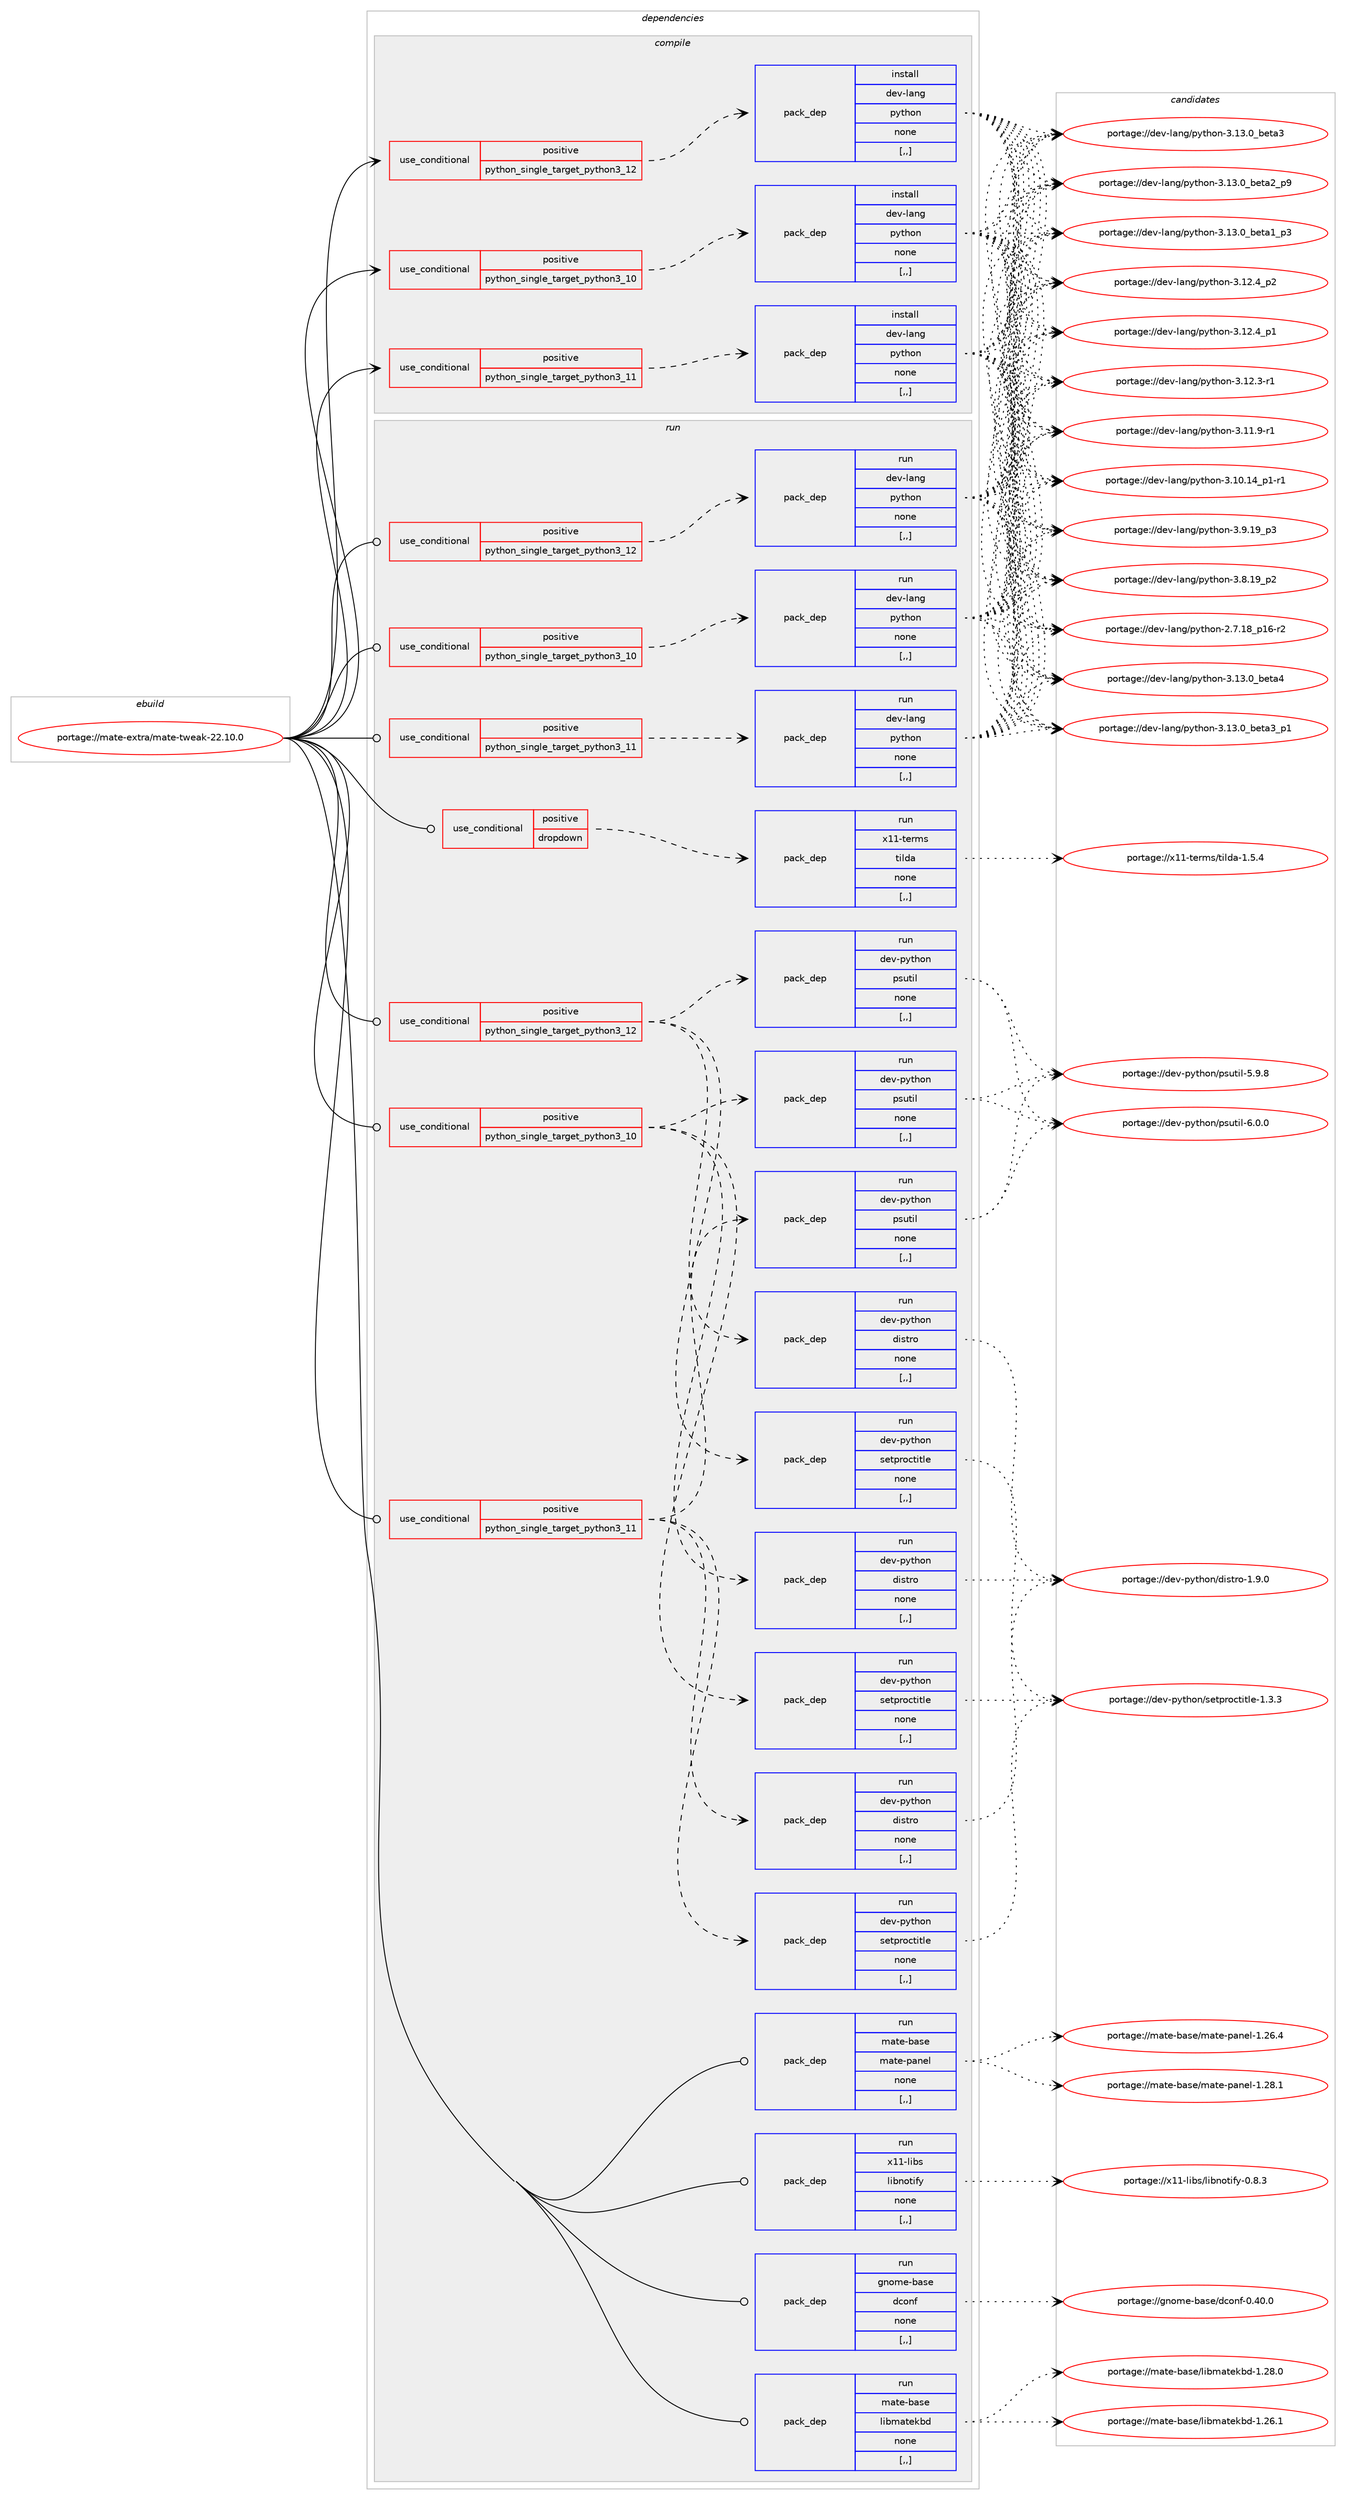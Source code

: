 digraph prolog {

# *************
# Graph options
# *************

newrank=true;
concentrate=true;
compound=true;
graph [rankdir=LR,fontname=Helvetica,fontsize=10,ranksep=1.5];#, ranksep=2.5, nodesep=0.2];
edge  [arrowhead=vee];
node  [fontname=Helvetica,fontsize=10];

# **********
# The ebuild
# **********

subgraph cluster_leftcol {
color=gray;
label=<<i>ebuild</i>>;
id [label="portage://mate-extra/mate-tweak-22.10.0", color=red, width=4, href="../mate-extra/mate-tweak-22.10.0.svg"];
}

# ****************
# The dependencies
# ****************

subgraph cluster_midcol {
color=gray;
label=<<i>dependencies</i>>;
subgraph cluster_compile {
fillcolor="#eeeeee";
style=filled;
label=<<i>compile</i>>;
subgraph cond71118 {
dependency283053 [label=<<TABLE BORDER="0" CELLBORDER="1" CELLSPACING="0" CELLPADDING="4"><TR><TD ROWSPAN="3" CELLPADDING="10">use_conditional</TD></TR><TR><TD>positive</TD></TR><TR><TD>python_single_target_python3_10</TD></TR></TABLE>>, shape=none, color=red];
subgraph pack209622 {
dependency283054 [label=<<TABLE BORDER="0" CELLBORDER="1" CELLSPACING="0" CELLPADDING="4" WIDTH="220"><TR><TD ROWSPAN="6" CELLPADDING="30">pack_dep</TD></TR><TR><TD WIDTH="110">install</TD></TR><TR><TD>dev-lang</TD></TR><TR><TD>python</TD></TR><TR><TD>none</TD></TR><TR><TD>[,,]</TD></TR></TABLE>>, shape=none, color=blue];
}
dependency283053:e -> dependency283054:w [weight=20,style="dashed",arrowhead="vee"];
}
id:e -> dependency283053:w [weight=20,style="solid",arrowhead="vee"];
subgraph cond71119 {
dependency283055 [label=<<TABLE BORDER="0" CELLBORDER="1" CELLSPACING="0" CELLPADDING="4"><TR><TD ROWSPAN="3" CELLPADDING="10">use_conditional</TD></TR><TR><TD>positive</TD></TR><TR><TD>python_single_target_python3_11</TD></TR></TABLE>>, shape=none, color=red];
subgraph pack209623 {
dependency283056 [label=<<TABLE BORDER="0" CELLBORDER="1" CELLSPACING="0" CELLPADDING="4" WIDTH="220"><TR><TD ROWSPAN="6" CELLPADDING="30">pack_dep</TD></TR><TR><TD WIDTH="110">install</TD></TR><TR><TD>dev-lang</TD></TR><TR><TD>python</TD></TR><TR><TD>none</TD></TR><TR><TD>[,,]</TD></TR></TABLE>>, shape=none, color=blue];
}
dependency283055:e -> dependency283056:w [weight=20,style="dashed",arrowhead="vee"];
}
id:e -> dependency283055:w [weight=20,style="solid",arrowhead="vee"];
subgraph cond71120 {
dependency283057 [label=<<TABLE BORDER="0" CELLBORDER="1" CELLSPACING="0" CELLPADDING="4"><TR><TD ROWSPAN="3" CELLPADDING="10">use_conditional</TD></TR><TR><TD>positive</TD></TR><TR><TD>python_single_target_python3_12</TD></TR></TABLE>>, shape=none, color=red];
subgraph pack209624 {
dependency283058 [label=<<TABLE BORDER="0" CELLBORDER="1" CELLSPACING="0" CELLPADDING="4" WIDTH="220"><TR><TD ROWSPAN="6" CELLPADDING="30">pack_dep</TD></TR><TR><TD WIDTH="110">install</TD></TR><TR><TD>dev-lang</TD></TR><TR><TD>python</TD></TR><TR><TD>none</TD></TR><TR><TD>[,,]</TD></TR></TABLE>>, shape=none, color=blue];
}
dependency283057:e -> dependency283058:w [weight=20,style="dashed",arrowhead="vee"];
}
id:e -> dependency283057:w [weight=20,style="solid",arrowhead="vee"];
}
subgraph cluster_compileandrun {
fillcolor="#eeeeee";
style=filled;
label=<<i>compile and run</i>>;
}
subgraph cluster_run {
fillcolor="#eeeeee";
style=filled;
label=<<i>run</i>>;
subgraph cond71121 {
dependency283059 [label=<<TABLE BORDER="0" CELLBORDER="1" CELLSPACING="0" CELLPADDING="4"><TR><TD ROWSPAN="3" CELLPADDING="10">use_conditional</TD></TR><TR><TD>positive</TD></TR><TR><TD>dropdown</TD></TR></TABLE>>, shape=none, color=red];
subgraph pack209625 {
dependency283060 [label=<<TABLE BORDER="0" CELLBORDER="1" CELLSPACING="0" CELLPADDING="4" WIDTH="220"><TR><TD ROWSPAN="6" CELLPADDING="30">pack_dep</TD></TR><TR><TD WIDTH="110">run</TD></TR><TR><TD>x11-terms</TD></TR><TR><TD>tilda</TD></TR><TR><TD>none</TD></TR><TR><TD>[,,]</TD></TR></TABLE>>, shape=none, color=blue];
}
dependency283059:e -> dependency283060:w [weight=20,style="dashed",arrowhead="vee"];
}
id:e -> dependency283059:w [weight=20,style="solid",arrowhead="odot"];
subgraph cond71122 {
dependency283061 [label=<<TABLE BORDER="0" CELLBORDER="1" CELLSPACING="0" CELLPADDING="4"><TR><TD ROWSPAN="3" CELLPADDING="10">use_conditional</TD></TR><TR><TD>positive</TD></TR><TR><TD>python_single_target_python3_10</TD></TR></TABLE>>, shape=none, color=red];
subgraph pack209626 {
dependency283062 [label=<<TABLE BORDER="0" CELLBORDER="1" CELLSPACING="0" CELLPADDING="4" WIDTH="220"><TR><TD ROWSPAN="6" CELLPADDING="30">pack_dep</TD></TR><TR><TD WIDTH="110">run</TD></TR><TR><TD>dev-lang</TD></TR><TR><TD>python</TD></TR><TR><TD>none</TD></TR><TR><TD>[,,]</TD></TR></TABLE>>, shape=none, color=blue];
}
dependency283061:e -> dependency283062:w [weight=20,style="dashed",arrowhead="vee"];
}
id:e -> dependency283061:w [weight=20,style="solid",arrowhead="odot"];
subgraph cond71123 {
dependency283063 [label=<<TABLE BORDER="0" CELLBORDER="1" CELLSPACING="0" CELLPADDING="4"><TR><TD ROWSPAN="3" CELLPADDING="10">use_conditional</TD></TR><TR><TD>positive</TD></TR><TR><TD>python_single_target_python3_10</TD></TR></TABLE>>, shape=none, color=red];
subgraph pack209627 {
dependency283064 [label=<<TABLE BORDER="0" CELLBORDER="1" CELLSPACING="0" CELLPADDING="4" WIDTH="220"><TR><TD ROWSPAN="6" CELLPADDING="30">pack_dep</TD></TR><TR><TD WIDTH="110">run</TD></TR><TR><TD>dev-python</TD></TR><TR><TD>distro</TD></TR><TR><TD>none</TD></TR><TR><TD>[,,]</TD></TR></TABLE>>, shape=none, color=blue];
}
dependency283063:e -> dependency283064:w [weight=20,style="dashed",arrowhead="vee"];
subgraph pack209628 {
dependency283065 [label=<<TABLE BORDER="0" CELLBORDER="1" CELLSPACING="0" CELLPADDING="4" WIDTH="220"><TR><TD ROWSPAN="6" CELLPADDING="30">pack_dep</TD></TR><TR><TD WIDTH="110">run</TD></TR><TR><TD>dev-python</TD></TR><TR><TD>psutil</TD></TR><TR><TD>none</TD></TR><TR><TD>[,,]</TD></TR></TABLE>>, shape=none, color=blue];
}
dependency283063:e -> dependency283065:w [weight=20,style="dashed",arrowhead="vee"];
subgraph pack209629 {
dependency283066 [label=<<TABLE BORDER="0" CELLBORDER="1" CELLSPACING="0" CELLPADDING="4" WIDTH="220"><TR><TD ROWSPAN="6" CELLPADDING="30">pack_dep</TD></TR><TR><TD WIDTH="110">run</TD></TR><TR><TD>dev-python</TD></TR><TR><TD>setproctitle</TD></TR><TR><TD>none</TD></TR><TR><TD>[,,]</TD></TR></TABLE>>, shape=none, color=blue];
}
dependency283063:e -> dependency283066:w [weight=20,style="dashed",arrowhead="vee"];
}
id:e -> dependency283063:w [weight=20,style="solid",arrowhead="odot"];
subgraph cond71124 {
dependency283067 [label=<<TABLE BORDER="0" CELLBORDER="1" CELLSPACING="0" CELLPADDING="4"><TR><TD ROWSPAN="3" CELLPADDING="10">use_conditional</TD></TR><TR><TD>positive</TD></TR><TR><TD>python_single_target_python3_11</TD></TR></TABLE>>, shape=none, color=red];
subgraph pack209630 {
dependency283068 [label=<<TABLE BORDER="0" CELLBORDER="1" CELLSPACING="0" CELLPADDING="4" WIDTH="220"><TR><TD ROWSPAN="6" CELLPADDING="30">pack_dep</TD></TR><TR><TD WIDTH="110">run</TD></TR><TR><TD>dev-lang</TD></TR><TR><TD>python</TD></TR><TR><TD>none</TD></TR><TR><TD>[,,]</TD></TR></TABLE>>, shape=none, color=blue];
}
dependency283067:e -> dependency283068:w [weight=20,style="dashed",arrowhead="vee"];
}
id:e -> dependency283067:w [weight=20,style="solid",arrowhead="odot"];
subgraph cond71125 {
dependency283069 [label=<<TABLE BORDER="0" CELLBORDER="1" CELLSPACING="0" CELLPADDING="4"><TR><TD ROWSPAN="3" CELLPADDING="10">use_conditional</TD></TR><TR><TD>positive</TD></TR><TR><TD>python_single_target_python3_11</TD></TR></TABLE>>, shape=none, color=red];
subgraph pack209631 {
dependency283070 [label=<<TABLE BORDER="0" CELLBORDER="1" CELLSPACING="0" CELLPADDING="4" WIDTH="220"><TR><TD ROWSPAN="6" CELLPADDING="30">pack_dep</TD></TR><TR><TD WIDTH="110">run</TD></TR><TR><TD>dev-python</TD></TR><TR><TD>distro</TD></TR><TR><TD>none</TD></TR><TR><TD>[,,]</TD></TR></TABLE>>, shape=none, color=blue];
}
dependency283069:e -> dependency283070:w [weight=20,style="dashed",arrowhead="vee"];
subgraph pack209632 {
dependency283071 [label=<<TABLE BORDER="0" CELLBORDER="1" CELLSPACING="0" CELLPADDING="4" WIDTH="220"><TR><TD ROWSPAN="6" CELLPADDING="30">pack_dep</TD></TR><TR><TD WIDTH="110">run</TD></TR><TR><TD>dev-python</TD></TR><TR><TD>psutil</TD></TR><TR><TD>none</TD></TR><TR><TD>[,,]</TD></TR></TABLE>>, shape=none, color=blue];
}
dependency283069:e -> dependency283071:w [weight=20,style="dashed",arrowhead="vee"];
subgraph pack209633 {
dependency283072 [label=<<TABLE BORDER="0" CELLBORDER="1" CELLSPACING="0" CELLPADDING="4" WIDTH="220"><TR><TD ROWSPAN="6" CELLPADDING="30">pack_dep</TD></TR><TR><TD WIDTH="110">run</TD></TR><TR><TD>dev-python</TD></TR><TR><TD>setproctitle</TD></TR><TR><TD>none</TD></TR><TR><TD>[,,]</TD></TR></TABLE>>, shape=none, color=blue];
}
dependency283069:e -> dependency283072:w [weight=20,style="dashed",arrowhead="vee"];
}
id:e -> dependency283069:w [weight=20,style="solid",arrowhead="odot"];
subgraph cond71126 {
dependency283073 [label=<<TABLE BORDER="0" CELLBORDER="1" CELLSPACING="0" CELLPADDING="4"><TR><TD ROWSPAN="3" CELLPADDING="10">use_conditional</TD></TR><TR><TD>positive</TD></TR><TR><TD>python_single_target_python3_12</TD></TR></TABLE>>, shape=none, color=red];
subgraph pack209634 {
dependency283074 [label=<<TABLE BORDER="0" CELLBORDER="1" CELLSPACING="0" CELLPADDING="4" WIDTH="220"><TR><TD ROWSPAN="6" CELLPADDING="30">pack_dep</TD></TR><TR><TD WIDTH="110">run</TD></TR><TR><TD>dev-lang</TD></TR><TR><TD>python</TD></TR><TR><TD>none</TD></TR><TR><TD>[,,]</TD></TR></TABLE>>, shape=none, color=blue];
}
dependency283073:e -> dependency283074:w [weight=20,style="dashed",arrowhead="vee"];
}
id:e -> dependency283073:w [weight=20,style="solid",arrowhead="odot"];
subgraph cond71127 {
dependency283075 [label=<<TABLE BORDER="0" CELLBORDER="1" CELLSPACING="0" CELLPADDING="4"><TR><TD ROWSPAN="3" CELLPADDING="10">use_conditional</TD></TR><TR><TD>positive</TD></TR><TR><TD>python_single_target_python3_12</TD></TR></TABLE>>, shape=none, color=red];
subgraph pack209635 {
dependency283076 [label=<<TABLE BORDER="0" CELLBORDER="1" CELLSPACING="0" CELLPADDING="4" WIDTH="220"><TR><TD ROWSPAN="6" CELLPADDING="30">pack_dep</TD></TR><TR><TD WIDTH="110">run</TD></TR><TR><TD>dev-python</TD></TR><TR><TD>distro</TD></TR><TR><TD>none</TD></TR><TR><TD>[,,]</TD></TR></TABLE>>, shape=none, color=blue];
}
dependency283075:e -> dependency283076:w [weight=20,style="dashed",arrowhead="vee"];
subgraph pack209636 {
dependency283077 [label=<<TABLE BORDER="0" CELLBORDER="1" CELLSPACING="0" CELLPADDING="4" WIDTH="220"><TR><TD ROWSPAN="6" CELLPADDING="30">pack_dep</TD></TR><TR><TD WIDTH="110">run</TD></TR><TR><TD>dev-python</TD></TR><TR><TD>psutil</TD></TR><TR><TD>none</TD></TR><TR><TD>[,,]</TD></TR></TABLE>>, shape=none, color=blue];
}
dependency283075:e -> dependency283077:w [weight=20,style="dashed",arrowhead="vee"];
subgraph pack209637 {
dependency283078 [label=<<TABLE BORDER="0" CELLBORDER="1" CELLSPACING="0" CELLPADDING="4" WIDTH="220"><TR><TD ROWSPAN="6" CELLPADDING="30">pack_dep</TD></TR><TR><TD WIDTH="110">run</TD></TR><TR><TD>dev-python</TD></TR><TR><TD>setproctitle</TD></TR><TR><TD>none</TD></TR><TR><TD>[,,]</TD></TR></TABLE>>, shape=none, color=blue];
}
dependency283075:e -> dependency283078:w [weight=20,style="dashed",arrowhead="vee"];
}
id:e -> dependency283075:w [weight=20,style="solid",arrowhead="odot"];
subgraph pack209638 {
dependency283079 [label=<<TABLE BORDER="0" CELLBORDER="1" CELLSPACING="0" CELLPADDING="4" WIDTH="220"><TR><TD ROWSPAN="6" CELLPADDING="30">pack_dep</TD></TR><TR><TD WIDTH="110">run</TD></TR><TR><TD>gnome-base</TD></TR><TR><TD>dconf</TD></TR><TR><TD>none</TD></TR><TR><TD>[,,]</TD></TR></TABLE>>, shape=none, color=blue];
}
id:e -> dependency283079:w [weight=20,style="solid",arrowhead="odot"];
subgraph pack209639 {
dependency283080 [label=<<TABLE BORDER="0" CELLBORDER="1" CELLSPACING="0" CELLPADDING="4" WIDTH="220"><TR><TD ROWSPAN="6" CELLPADDING="30">pack_dep</TD></TR><TR><TD WIDTH="110">run</TD></TR><TR><TD>mate-base</TD></TR><TR><TD>libmatekbd</TD></TR><TR><TD>none</TD></TR><TR><TD>[,,]</TD></TR></TABLE>>, shape=none, color=blue];
}
id:e -> dependency283080:w [weight=20,style="solid",arrowhead="odot"];
subgraph pack209640 {
dependency283081 [label=<<TABLE BORDER="0" CELLBORDER="1" CELLSPACING="0" CELLPADDING="4" WIDTH="220"><TR><TD ROWSPAN="6" CELLPADDING="30">pack_dep</TD></TR><TR><TD WIDTH="110">run</TD></TR><TR><TD>mate-base</TD></TR><TR><TD>mate-panel</TD></TR><TR><TD>none</TD></TR><TR><TD>[,,]</TD></TR></TABLE>>, shape=none, color=blue];
}
id:e -> dependency283081:w [weight=20,style="solid",arrowhead="odot"];
subgraph pack209641 {
dependency283082 [label=<<TABLE BORDER="0" CELLBORDER="1" CELLSPACING="0" CELLPADDING="4" WIDTH="220"><TR><TD ROWSPAN="6" CELLPADDING="30">pack_dep</TD></TR><TR><TD WIDTH="110">run</TD></TR><TR><TD>x11-libs</TD></TR><TR><TD>libnotify</TD></TR><TR><TD>none</TD></TR><TR><TD>[,,]</TD></TR></TABLE>>, shape=none, color=blue];
}
id:e -> dependency283082:w [weight=20,style="solid",arrowhead="odot"];
}
}

# **************
# The candidates
# **************

subgraph cluster_choices {
rank=same;
color=gray;
label=<<i>candidates</i>>;

subgraph choice209622 {
color=black;
nodesep=1;
choice1001011184510897110103471121211161041111104551464951464895981011169752 [label="portage://dev-lang/python-3.13.0_beta4", color=red, width=4,href="../dev-lang/python-3.13.0_beta4.svg"];
choice10010111845108971101034711212111610411111045514649514648959810111697519511249 [label="portage://dev-lang/python-3.13.0_beta3_p1", color=red, width=4,href="../dev-lang/python-3.13.0_beta3_p1.svg"];
choice1001011184510897110103471121211161041111104551464951464895981011169751 [label="portage://dev-lang/python-3.13.0_beta3", color=red, width=4,href="../dev-lang/python-3.13.0_beta3.svg"];
choice10010111845108971101034711212111610411111045514649514648959810111697509511257 [label="portage://dev-lang/python-3.13.0_beta2_p9", color=red, width=4,href="../dev-lang/python-3.13.0_beta2_p9.svg"];
choice10010111845108971101034711212111610411111045514649514648959810111697499511251 [label="portage://dev-lang/python-3.13.0_beta1_p3", color=red, width=4,href="../dev-lang/python-3.13.0_beta1_p3.svg"];
choice100101118451089711010347112121116104111110455146495046529511250 [label="portage://dev-lang/python-3.12.4_p2", color=red, width=4,href="../dev-lang/python-3.12.4_p2.svg"];
choice100101118451089711010347112121116104111110455146495046529511249 [label="portage://dev-lang/python-3.12.4_p1", color=red, width=4,href="../dev-lang/python-3.12.4_p1.svg"];
choice100101118451089711010347112121116104111110455146495046514511449 [label="portage://dev-lang/python-3.12.3-r1", color=red, width=4,href="../dev-lang/python-3.12.3-r1.svg"];
choice100101118451089711010347112121116104111110455146494946574511449 [label="portage://dev-lang/python-3.11.9-r1", color=red, width=4,href="../dev-lang/python-3.11.9-r1.svg"];
choice100101118451089711010347112121116104111110455146494846495295112494511449 [label="portage://dev-lang/python-3.10.14_p1-r1", color=red, width=4,href="../dev-lang/python-3.10.14_p1-r1.svg"];
choice100101118451089711010347112121116104111110455146574649579511251 [label="portage://dev-lang/python-3.9.19_p3", color=red, width=4,href="../dev-lang/python-3.9.19_p3.svg"];
choice100101118451089711010347112121116104111110455146564649579511250 [label="portage://dev-lang/python-3.8.19_p2", color=red, width=4,href="../dev-lang/python-3.8.19_p2.svg"];
choice100101118451089711010347112121116104111110455046554649569511249544511450 [label="portage://dev-lang/python-2.7.18_p16-r2", color=red, width=4,href="../dev-lang/python-2.7.18_p16-r2.svg"];
dependency283054:e -> choice1001011184510897110103471121211161041111104551464951464895981011169752:w [style=dotted,weight="100"];
dependency283054:e -> choice10010111845108971101034711212111610411111045514649514648959810111697519511249:w [style=dotted,weight="100"];
dependency283054:e -> choice1001011184510897110103471121211161041111104551464951464895981011169751:w [style=dotted,weight="100"];
dependency283054:e -> choice10010111845108971101034711212111610411111045514649514648959810111697509511257:w [style=dotted,weight="100"];
dependency283054:e -> choice10010111845108971101034711212111610411111045514649514648959810111697499511251:w [style=dotted,weight="100"];
dependency283054:e -> choice100101118451089711010347112121116104111110455146495046529511250:w [style=dotted,weight="100"];
dependency283054:e -> choice100101118451089711010347112121116104111110455146495046529511249:w [style=dotted,weight="100"];
dependency283054:e -> choice100101118451089711010347112121116104111110455146495046514511449:w [style=dotted,weight="100"];
dependency283054:e -> choice100101118451089711010347112121116104111110455146494946574511449:w [style=dotted,weight="100"];
dependency283054:e -> choice100101118451089711010347112121116104111110455146494846495295112494511449:w [style=dotted,weight="100"];
dependency283054:e -> choice100101118451089711010347112121116104111110455146574649579511251:w [style=dotted,weight="100"];
dependency283054:e -> choice100101118451089711010347112121116104111110455146564649579511250:w [style=dotted,weight="100"];
dependency283054:e -> choice100101118451089711010347112121116104111110455046554649569511249544511450:w [style=dotted,weight="100"];
}
subgraph choice209623 {
color=black;
nodesep=1;
choice1001011184510897110103471121211161041111104551464951464895981011169752 [label="portage://dev-lang/python-3.13.0_beta4", color=red, width=4,href="../dev-lang/python-3.13.0_beta4.svg"];
choice10010111845108971101034711212111610411111045514649514648959810111697519511249 [label="portage://dev-lang/python-3.13.0_beta3_p1", color=red, width=4,href="../dev-lang/python-3.13.0_beta3_p1.svg"];
choice1001011184510897110103471121211161041111104551464951464895981011169751 [label="portage://dev-lang/python-3.13.0_beta3", color=red, width=4,href="../dev-lang/python-3.13.0_beta3.svg"];
choice10010111845108971101034711212111610411111045514649514648959810111697509511257 [label="portage://dev-lang/python-3.13.0_beta2_p9", color=red, width=4,href="../dev-lang/python-3.13.0_beta2_p9.svg"];
choice10010111845108971101034711212111610411111045514649514648959810111697499511251 [label="portage://dev-lang/python-3.13.0_beta1_p3", color=red, width=4,href="../dev-lang/python-3.13.0_beta1_p3.svg"];
choice100101118451089711010347112121116104111110455146495046529511250 [label="portage://dev-lang/python-3.12.4_p2", color=red, width=4,href="../dev-lang/python-3.12.4_p2.svg"];
choice100101118451089711010347112121116104111110455146495046529511249 [label="portage://dev-lang/python-3.12.4_p1", color=red, width=4,href="../dev-lang/python-3.12.4_p1.svg"];
choice100101118451089711010347112121116104111110455146495046514511449 [label="portage://dev-lang/python-3.12.3-r1", color=red, width=4,href="../dev-lang/python-3.12.3-r1.svg"];
choice100101118451089711010347112121116104111110455146494946574511449 [label="portage://dev-lang/python-3.11.9-r1", color=red, width=4,href="../dev-lang/python-3.11.9-r1.svg"];
choice100101118451089711010347112121116104111110455146494846495295112494511449 [label="portage://dev-lang/python-3.10.14_p1-r1", color=red, width=4,href="../dev-lang/python-3.10.14_p1-r1.svg"];
choice100101118451089711010347112121116104111110455146574649579511251 [label="portage://dev-lang/python-3.9.19_p3", color=red, width=4,href="../dev-lang/python-3.9.19_p3.svg"];
choice100101118451089711010347112121116104111110455146564649579511250 [label="portage://dev-lang/python-3.8.19_p2", color=red, width=4,href="../dev-lang/python-3.8.19_p2.svg"];
choice100101118451089711010347112121116104111110455046554649569511249544511450 [label="portage://dev-lang/python-2.7.18_p16-r2", color=red, width=4,href="../dev-lang/python-2.7.18_p16-r2.svg"];
dependency283056:e -> choice1001011184510897110103471121211161041111104551464951464895981011169752:w [style=dotted,weight="100"];
dependency283056:e -> choice10010111845108971101034711212111610411111045514649514648959810111697519511249:w [style=dotted,weight="100"];
dependency283056:e -> choice1001011184510897110103471121211161041111104551464951464895981011169751:w [style=dotted,weight="100"];
dependency283056:e -> choice10010111845108971101034711212111610411111045514649514648959810111697509511257:w [style=dotted,weight="100"];
dependency283056:e -> choice10010111845108971101034711212111610411111045514649514648959810111697499511251:w [style=dotted,weight="100"];
dependency283056:e -> choice100101118451089711010347112121116104111110455146495046529511250:w [style=dotted,weight="100"];
dependency283056:e -> choice100101118451089711010347112121116104111110455146495046529511249:w [style=dotted,weight="100"];
dependency283056:e -> choice100101118451089711010347112121116104111110455146495046514511449:w [style=dotted,weight="100"];
dependency283056:e -> choice100101118451089711010347112121116104111110455146494946574511449:w [style=dotted,weight="100"];
dependency283056:e -> choice100101118451089711010347112121116104111110455146494846495295112494511449:w [style=dotted,weight="100"];
dependency283056:e -> choice100101118451089711010347112121116104111110455146574649579511251:w [style=dotted,weight="100"];
dependency283056:e -> choice100101118451089711010347112121116104111110455146564649579511250:w [style=dotted,weight="100"];
dependency283056:e -> choice100101118451089711010347112121116104111110455046554649569511249544511450:w [style=dotted,weight="100"];
}
subgraph choice209624 {
color=black;
nodesep=1;
choice1001011184510897110103471121211161041111104551464951464895981011169752 [label="portage://dev-lang/python-3.13.0_beta4", color=red, width=4,href="../dev-lang/python-3.13.0_beta4.svg"];
choice10010111845108971101034711212111610411111045514649514648959810111697519511249 [label="portage://dev-lang/python-3.13.0_beta3_p1", color=red, width=4,href="../dev-lang/python-3.13.0_beta3_p1.svg"];
choice1001011184510897110103471121211161041111104551464951464895981011169751 [label="portage://dev-lang/python-3.13.0_beta3", color=red, width=4,href="../dev-lang/python-3.13.0_beta3.svg"];
choice10010111845108971101034711212111610411111045514649514648959810111697509511257 [label="portage://dev-lang/python-3.13.0_beta2_p9", color=red, width=4,href="../dev-lang/python-3.13.0_beta2_p9.svg"];
choice10010111845108971101034711212111610411111045514649514648959810111697499511251 [label="portage://dev-lang/python-3.13.0_beta1_p3", color=red, width=4,href="../dev-lang/python-3.13.0_beta1_p3.svg"];
choice100101118451089711010347112121116104111110455146495046529511250 [label="portage://dev-lang/python-3.12.4_p2", color=red, width=4,href="../dev-lang/python-3.12.4_p2.svg"];
choice100101118451089711010347112121116104111110455146495046529511249 [label="portage://dev-lang/python-3.12.4_p1", color=red, width=4,href="../dev-lang/python-3.12.4_p1.svg"];
choice100101118451089711010347112121116104111110455146495046514511449 [label="portage://dev-lang/python-3.12.3-r1", color=red, width=4,href="../dev-lang/python-3.12.3-r1.svg"];
choice100101118451089711010347112121116104111110455146494946574511449 [label="portage://dev-lang/python-3.11.9-r1", color=red, width=4,href="../dev-lang/python-3.11.9-r1.svg"];
choice100101118451089711010347112121116104111110455146494846495295112494511449 [label="portage://dev-lang/python-3.10.14_p1-r1", color=red, width=4,href="../dev-lang/python-3.10.14_p1-r1.svg"];
choice100101118451089711010347112121116104111110455146574649579511251 [label="portage://dev-lang/python-3.9.19_p3", color=red, width=4,href="../dev-lang/python-3.9.19_p3.svg"];
choice100101118451089711010347112121116104111110455146564649579511250 [label="portage://dev-lang/python-3.8.19_p2", color=red, width=4,href="../dev-lang/python-3.8.19_p2.svg"];
choice100101118451089711010347112121116104111110455046554649569511249544511450 [label="portage://dev-lang/python-2.7.18_p16-r2", color=red, width=4,href="../dev-lang/python-2.7.18_p16-r2.svg"];
dependency283058:e -> choice1001011184510897110103471121211161041111104551464951464895981011169752:w [style=dotted,weight="100"];
dependency283058:e -> choice10010111845108971101034711212111610411111045514649514648959810111697519511249:w [style=dotted,weight="100"];
dependency283058:e -> choice1001011184510897110103471121211161041111104551464951464895981011169751:w [style=dotted,weight="100"];
dependency283058:e -> choice10010111845108971101034711212111610411111045514649514648959810111697509511257:w [style=dotted,weight="100"];
dependency283058:e -> choice10010111845108971101034711212111610411111045514649514648959810111697499511251:w [style=dotted,weight="100"];
dependency283058:e -> choice100101118451089711010347112121116104111110455146495046529511250:w [style=dotted,weight="100"];
dependency283058:e -> choice100101118451089711010347112121116104111110455146495046529511249:w [style=dotted,weight="100"];
dependency283058:e -> choice100101118451089711010347112121116104111110455146495046514511449:w [style=dotted,weight="100"];
dependency283058:e -> choice100101118451089711010347112121116104111110455146494946574511449:w [style=dotted,weight="100"];
dependency283058:e -> choice100101118451089711010347112121116104111110455146494846495295112494511449:w [style=dotted,weight="100"];
dependency283058:e -> choice100101118451089711010347112121116104111110455146574649579511251:w [style=dotted,weight="100"];
dependency283058:e -> choice100101118451089711010347112121116104111110455146564649579511250:w [style=dotted,weight="100"];
dependency283058:e -> choice100101118451089711010347112121116104111110455046554649569511249544511450:w [style=dotted,weight="100"];
}
subgraph choice209625 {
color=black;
nodesep=1;
choice1204949451161011141091154711610510810097454946534652 [label="portage://x11-terms/tilda-1.5.4", color=red, width=4,href="../x11-terms/tilda-1.5.4.svg"];
dependency283060:e -> choice1204949451161011141091154711610510810097454946534652:w [style=dotted,weight="100"];
}
subgraph choice209626 {
color=black;
nodesep=1;
choice1001011184510897110103471121211161041111104551464951464895981011169752 [label="portage://dev-lang/python-3.13.0_beta4", color=red, width=4,href="../dev-lang/python-3.13.0_beta4.svg"];
choice10010111845108971101034711212111610411111045514649514648959810111697519511249 [label="portage://dev-lang/python-3.13.0_beta3_p1", color=red, width=4,href="../dev-lang/python-3.13.0_beta3_p1.svg"];
choice1001011184510897110103471121211161041111104551464951464895981011169751 [label="portage://dev-lang/python-3.13.0_beta3", color=red, width=4,href="../dev-lang/python-3.13.0_beta3.svg"];
choice10010111845108971101034711212111610411111045514649514648959810111697509511257 [label="portage://dev-lang/python-3.13.0_beta2_p9", color=red, width=4,href="../dev-lang/python-3.13.0_beta2_p9.svg"];
choice10010111845108971101034711212111610411111045514649514648959810111697499511251 [label="portage://dev-lang/python-3.13.0_beta1_p3", color=red, width=4,href="../dev-lang/python-3.13.0_beta1_p3.svg"];
choice100101118451089711010347112121116104111110455146495046529511250 [label="portage://dev-lang/python-3.12.4_p2", color=red, width=4,href="../dev-lang/python-3.12.4_p2.svg"];
choice100101118451089711010347112121116104111110455146495046529511249 [label="portage://dev-lang/python-3.12.4_p1", color=red, width=4,href="../dev-lang/python-3.12.4_p1.svg"];
choice100101118451089711010347112121116104111110455146495046514511449 [label="portage://dev-lang/python-3.12.3-r1", color=red, width=4,href="../dev-lang/python-3.12.3-r1.svg"];
choice100101118451089711010347112121116104111110455146494946574511449 [label="portage://dev-lang/python-3.11.9-r1", color=red, width=4,href="../dev-lang/python-3.11.9-r1.svg"];
choice100101118451089711010347112121116104111110455146494846495295112494511449 [label="portage://dev-lang/python-3.10.14_p1-r1", color=red, width=4,href="../dev-lang/python-3.10.14_p1-r1.svg"];
choice100101118451089711010347112121116104111110455146574649579511251 [label="portage://dev-lang/python-3.9.19_p3", color=red, width=4,href="../dev-lang/python-3.9.19_p3.svg"];
choice100101118451089711010347112121116104111110455146564649579511250 [label="portage://dev-lang/python-3.8.19_p2", color=red, width=4,href="../dev-lang/python-3.8.19_p2.svg"];
choice100101118451089711010347112121116104111110455046554649569511249544511450 [label="portage://dev-lang/python-2.7.18_p16-r2", color=red, width=4,href="../dev-lang/python-2.7.18_p16-r2.svg"];
dependency283062:e -> choice1001011184510897110103471121211161041111104551464951464895981011169752:w [style=dotted,weight="100"];
dependency283062:e -> choice10010111845108971101034711212111610411111045514649514648959810111697519511249:w [style=dotted,weight="100"];
dependency283062:e -> choice1001011184510897110103471121211161041111104551464951464895981011169751:w [style=dotted,weight="100"];
dependency283062:e -> choice10010111845108971101034711212111610411111045514649514648959810111697509511257:w [style=dotted,weight="100"];
dependency283062:e -> choice10010111845108971101034711212111610411111045514649514648959810111697499511251:w [style=dotted,weight="100"];
dependency283062:e -> choice100101118451089711010347112121116104111110455146495046529511250:w [style=dotted,weight="100"];
dependency283062:e -> choice100101118451089711010347112121116104111110455146495046529511249:w [style=dotted,weight="100"];
dependency283062:e -> choice100101118451089711010347112121116104111110455146495046514511449:w [style=dotted,weight="100"];
dependency283062:e -> choice100101118451089711010347112121116104111110455146494946574511449:w [style=dotted,weight="100"];
dependency283062:e -> choice100101118451089711010347112121116104111110455146494846495295112494511449:w [style=dotted,weight="100"];
dependency283062:e -> choice100101118451089711010347112121116104111110455146574649579511251:w [style=dotted,weight="100"];
dependency283062:e -> choice100101118451089711010347112121116104111110455146564649579511250:w [style=dotted,weight="100"];
dependency283062:e -> choice100101118451089711010347112121116104111110455046554649569511249544511450:w [style=dotted,weight="100"];
}
subgraph choice209627 {
color=black;
nodesep=1;
choice1001011184511212111610411111047100105115116114111454946574648 [label="portage://dev-python/distro-1.9.0", color=red, width=4,href="../dev-python/distro-1.9.0.svg"];
dependency283064:e -> choice1001011184511212111610411111047100105115116114111454946574648:w [style=dotted,weight="100"];
}
subgraph choice209628 {
color=black;
nodesep=1;
choice1001011184511212111610411111047112115117116105108455446484648 [label="portage://dev-python/psutil-6.0.0", color=red, width=4,href="../dev-python/psutil-6.0.0.svg"];
choice1001011184511212111610411111047112115117116105108455346574656 [label="portage://dev-python/psutil-5.9.8", color=red, width=4,href="../dev-python/psutil-5.9.8.svg"];
dependency283065:e -> choice1001011184511212111610411111047112115117116105108455446484648:w [style=dotted,weight="100"];
dependency283065:e -> choice1001011184511212111610411111047112115117116105108455346574656:w [style=dotted,weight="100"];
}
subgraph choice209629 {
color=black;
nodesep=1;
choice100101118451121211161041111104711510111611211411199116105116108101454946514651 [label="portage://dev-python/setproctitle-1.3.3", color=red, width=4,href="../dev-python/setproctitle-1.3.3.svg"];
dependency283066:e -> choice100101118451121211161041111104711510111611211411199116105116108101454946514651:w [style=dotted,weight="100"];
}
subgraph choice209630 {
color=black;
nodesep=1;
choice1001011184510897110103471121211161041111104551464951464895981011169752 [label="portage://dev-lang/python-3.13.0_beta4", color=red, width=4,href="../dev-lang/python-3.13.0_beta4.svg"];
choice10010111845108971101034711212111610411111045514649514648959810111697519511249 [label="portage://dev-lang/python-3.13.0_beta3_p1", color=red, width=4,href="../dev-lang/python-3.13.0_beta3_p1.svg"];
choice1001011184510897110103471121211161041111104551464951464895981011169751 [label="portage://dev-lang/python-3.13.0_beta3", color=red, width=4,href="../dev-lang/python-3.13.0_beta3.svg"];
choice10010111845108971101034711212111610411111045514649514648959810111697509511257 [label="portage://dev-lang/python-3.13.0_beta2_p9", color=red, width=4,href="../dev-lang/python-3.13.0_beta2_p9.svg"];
choice10010111845108971101034711212111610411111045514649514648959810111697499511251 [label="portage://dev-lang/python-3.13.0_beta1_p3", color=red, width=4,href="../dev-lang/python-3.13.0_beta1_p3.svg"];
choice100101118451089711010347112121116104111110455146495046529511250 [label="portage://dev-lang/python-3.12.4_p2", color=red, width=4,href="../dev-lang/python-3.12.4_p2.svg"];
choice100101118451089711010347112121116104111110455146495046529511249 [label="portage://dev-lang/python-3.12.4_p1", color=red, width=4,href="../dev-lang/python-3.12.4_p1.svg"];
choice100101118451089711010347112121116104111110455146495046514511449 [label="portage://dev-lang/python-3.12.3-r1", color=red, width=4,href="../dev-lang/python-3.12.3-r1.svg"];
choice100101118451089711010347112121116104111110455146494946574511449 [label="portage://dev-lang/python-3.11.9-r1", color=red, width=4,href="../dev-lang/python-3.11.9-r1.svg"];
choice100101118451089711010347112121116104111110455146494846495295112494511449 [label="portage://dev-lang/python-3.10.14_p1-r1", color=red, width=4,href="../dev-lang/python-3.10.14_p1-r1.svg"];
choice100101118451089711010347112121116104111110455146574649579511251 [label="portage://dev-lang/python-3.9.19_p3", color=red, width=4,href="../dev-lang/python-3.9.19_p3.svg"];
choice100101118451089711010347112121116104111110455146564649579511250 [label="portage://dev-lang/python-3.8.19_p2", color=red, width=4,href="../dev-lang/python-3.8.19_p2.svg"];
choice100101118451089711010347112121116104111110455046554649569511249544511450 [label="portage://dev-lang/python-2.7.18_p16-r2", color=red, width=4,href="../dev-lang/python-2.7.18_p16-r2.svg"];
dependency283068:e -> choice1001011184510897110103471121211161041111104551464951464895981011169752:w [style=dotted,weight="100"];
dependency283068:e -> choice10010111845108971101034711212111610411111045514649514648959810111697519511249:w [style=dotted,weight="100"];
dependency283068:e -> choice1001011184510897110103471121211161041111104551464951464895981011169751:w [style=dotted,weight="100"];
dependency283068:e -> choice10010111845108971101034711212111610411111045514649514648959810111697509511257:w [style=dotted,weight="100"];
dependency283068:e -> choice10010111845108971101034711212111610411111045514649514648959810111697499511251:w [style=dotted,weight="100"];
dependency283068:e -> choice100101118451089711010347112121116104111110455146495046529511250:w [style=dotted,weight="100"];
dependency283068:e -> choice100101118451089711010347112121116104111110455146495046529511249:w [style=dotted,weight="100"];
dependency283068:e -> choice100101118451089711010347112121116104111110455146495046514511449:w [style=dotted,weight="100"];
dependency283068:e -> choice100101118451089711010347112121116104111110455146494946574511449:w [style=dotted,weight="100"];
dependency283068:e -> choice100101118451089711010347112121116104111110455146494846495295112494511449:w [style=dotted,weight="100"];
dependency283068:e -> choice100101118451089711010347112121116104111110455146574649579511251:w [style=dotted,weight="100"];
dependency283068:e -> choice100101118451089711010347112121116104111110455146564649579511250:w [style=dotted,weight="100"];
dependency283068:e -> choice100101118451089711010347112121116104111110455046554649569511249544511450:w [style=dotted,weight="100"];
}
subgraph choice209631 {
color=black;
nodesep=1;
choice1001011184511212111610411111047100105115116114111454946574648 [label="portage://dev-python/distro-1.9.0", color=red, width=4,href="../dev-python/distro-1.9.0.svg"];
dependency283070:e -> choice1001011184511212111610411111047100105115116114111454946574648:w [style=dotted,weight="100"];
}
subgraph choice209632 {
color=black;
nodesep=1;
choice1001011184511212111610411111047112115117116105108455446484648 [label="portage://dev-python/psutil-6.0.0", color=red, width=4,href="../dev-python/psutil-6.0.0.svg"];
choice1001011184511212111610411111047112115117116105108455346574656 [label="portage://dev-python/psutil-5.9.8", color=red, width=4,href="../dev-python/psutil-5.9.8.svg"];
dependency283071:e -> choice1001011184511212111610411111047112115117116105108455446484648:w [style=dotted,weight="100"];
dependency283071:e -> choice1001011184511212111610411111047112115117116105108455346574656:w [style=dotted,weight="100"];
}
subgraph choice209633 {
color=black;
nodesep=1;
choice100101118451121211161041111104711510111611211411199116105116108101454946514651 [label="portage://dev-python/setproctitle-1.3.3", color=red, width=4,href="../dev-python/setproctitle-1.3.3.svg"];
dependency283072:e -> choice100101118451121211161041111104711510111611211411199116105116108101454946514651:w [style=dotted,weight="100"];
}
subgraph choice209634 {
color=black;
nodesep=1;
choice1001011184510897110103471121211161041111104551464951464895981011169752 [label="portage://dev-lang/python-3.13.0_beta4", color=red, width=4,href="../dev-lang/python-3.13.0_beta4.svg"];
choice10010111845108971101034711212111610411111045514649514648959810111697519511249 [label="portage://dev-lang/python-3.13.0_beta3_p1", color=red, width=4,href="../dev-lang/python-3.13.0_beta3_p1.svg"];
choice1001011184510897110103471121211161041111104551464951464895981011169751 [label="portage://dev-lang/python-3.13.0_beta3", color=red, width=4,href="../dev-lang/python-3.13.0_beta3.svg"];
choice10010111845108971101034711212111610411111045514649514648959810111697509511257 [label="portage://dev-lang/python-3.13.0_beta2_p9", color=red, width=4,href="../dev-lang/python-3.13.0_beta2_p9.svg"];
choice10010111845108971101034711212111610411111045514649514648959810111697499511251 [label="portage://dev-lang/python-3.13.0_beta1_p3", color=red, width=4,href="../dev-lang/python-3.13.0_beta1_p3.svg"];
choice100101118451089711010347112121116104111110455146495046529511250 [label="portage://dev-lang/python-3.12.4_p2", color=red, width=4,href="../dev-lang/python-3.12.4_p2.svg"];
choice100101118451089711010347112121116104111110455146495046529511249 [label="portage://dev-lang/python-3.12.4_p1", color=red, width=4,href="../dev-lang/python-3.12.4_p1.svg"];
choice100101118451089711010347112121116104111110455146495046514511449 [label="portage://dev-lang/python-3.12.3-r1", color=red, width=4,href="../dev-lang/python-3.12.3-r1.svg"];
choice100101118451089711010347112121116104111110455146494946574511449 [label="portage://dev-lang/python-3.11.9-r1", color=red, width=4,href="../dev-lang/python-3.11.9-r1.svg"];
choice100101118451089711010347112121116104111110455146494846495295112494511449 [label="portage://dev-lang/python-3.10.14_p1-r1", color=red, width=4,href="../dev-lang/python-3.10.14_p1-r1.svg"];
choice100101118451089711010347112121116104111110455146574649579511251 [label="portage://dev-lang/python-3.9.19_p3", color=red, width=4,href="../dev-lang/python-3.9.19_p3.svg"];
choice100101118451089711010347112121116104111110455146564649579511250 [label="portage://dev-lang/python-3.8.19_p2", color=red, width=4,href="../dev-lang/python-3.8.19_p2.svg"];
choice100101118451089711010347112121116104111110455046554649569511249544511450 [label="portage://dev-lang/python-2.7.18_p16-r2", color=red, width=4,href="../dev-lang/python-2.7.18_p16-r2.svg"];
dependency283074:e -> choice1001011184510897110103471121211161041111104551464951464895981011169752:w [style=dotted,weight="100"];
dependency283074:e -> choice10010111845108971101034711212111610411111045514649514648959810111697519511249:w [style=dotted,weight="100"];
dependency283074:e -> choice1001011184510897110103471121211161041111104551464951464895981011169751:w [style=dotted,weight="100"];
dependency283074:e -> choice10010111845108971101034711212111610411111045514649514648959810111697509511257:w [style=dotted,weight="100"];
dependency283074:e -> choice10010111845108971101034711212111610411111045514649514648959810111697499511251:w [style=dotted,weight="100"];
dependency283074:e -> choice100101118451089711010347112121116104111110455146495046529511250:w [style=dotted,weight="100"];
dependency283074:e -> choice100101118451089711010347112121116104111110455146495046529511249:w [style=dotted,weight="100"];
dependency283074:e -> choice100101118451089711010347112121116104111110455146495046514511449:w [style=dotted,weight="100"];
dependency283074:e -> choice100101118451089711010347112121116104111110455146494946574511449:w [style=dotted,weight="100"];
dependency283074:e -> choice100101118451089711010347112121116104111110455146494846495295112494511449:w [style=dotted,weight="100"];
dependency283074:e -> choice100101118451089711010347112121116104111110455146574649579511251:w [style=dotted,weight="100"];
dependency283074:e -> choice100101118451089711010347112121116104111110455146564649579511250:w [style=dotted,weight="100"];
dependency283074:e -> choice100101118451089711010347112121116104111110455046554649569511249544511450:w [style=dotted,weight="100"];
}
subgraph choice209635 {
color=black;
nodesep=1;
choice1001011184511212111610411111047100105115116114111454946574648 [label="portage://dev-python/distro-1.9.0", color=red, width=4,href="../dev-python/distro-1.9.0.svg"];
dependency283076:e -> choice1001011184511212111610411111047100105115116114111454946574648:w [style=dotted,weight="100"];
}
subgraph choice209636 {
color=black;
nodesep=1;
choice1001011184511212111610411111047112115117116105108455446484648 [label="portage://dev-python/psutil-6.0.0", color=red, width=4,href="../dev-python/psutil-6.0.0.svg"];
choice1001011184511212111610411111047112115117116105108455346574656 [label="portage://dev-python/psutil-5.9.8", color=red, width=4,href="../dev-python/psutil-5.9.8.svg"];
dependency283077:e -> choice1001011184511212111610411111047112115117116105108455446484648:w [style=dotted,weight="100"];
dependency283077:e -> choice1001011184511212111610411111047112115117116105108455346574656:w [style=dotted,weight="100"];
}
subgraph choice209637 {
color=black;
nodesep=1;
choice100101118451121211161041111104711510111611211411199116105116108101454946514651 [label="portage://dev-python/setproctitle-1.3.3", color=red, width=4,href="../dev-python/setproctitle-1.3.3.svg"];
dependency283078:e -> choice100101118451121211161041111104711510111611211411199116105116108101454946514651:w [style=dotted,weight="100"];
}
subgraph choice209638 {
color=black;
nodesep=1;
choice103110111109101459897115101471009911111010245484652484648 [label="portage://gnome-base/dconf-0.40.0", color=red, width=4,href="../gnome-base/dconf-0.40.0.svg"];
dependency283079:e -> choice103110111109101459897115101471009911111010245484652484648:w [style=dotted,weight="100"];
}
subgraph choice209639 {
color=black;
nodesep=1;
choice109971161014598971151014710810598109971161011079810045494650564648 [label="portage://mate-base/libmatekbd-1.28.0", color=red, width=4,href="../mate-base/libmatekbd-1.28.0.svg"];
choice109971161014598971151014710810598109971161011079810045494650544649 [label="portage://mate-base/libmatekbd-1.26.1", color=red, width=4,href="../mate-base/libmatekbd-1.26.1.svg"];
dependency283080:e -> choice109971161014598971151014710810598109971161011079810045494650564648:w [style=dotted,weight="100"];
dependency283080:e -> choice109971161014598971151014710810598109971161011079810045494650544649:w [style=dotted,weight="100"];
}
subgraph choice209640 {
color=black;
nodesep=1;
choice109971161014598971151014710997116101451129711010110845494650564649 [label="portage://mate-base/mate-panel-1.28.1", color=red, width=4,href="../mate-base/mate-panel-1.28.1.svg"];
choice109971161014598971151014710997116101451129711010110845494650544652 [label="portage://mate-base/mate-panel-1.26.4", color=red, width=4,href="../mate-base/mate-panel-1.26.4.svg"];
dependency283081:e -> choice109971161014598971151014710997116101451129711010110845494650564649:w [style=dotted,weight="100"];
dependency283081:e -> choice109971161014598971151014710997116101451129711010110845494650544652:w [style=dotted,weight="100"];
}
subgraph choice209641 {
color=black;
nodesep=1;
choice120494945108105981154710810598110111116105102121454846564651 [label="portage://x11-libs/libnotify-0.8.3", color=red, width=4,href="../x11-libs/libnotify-0.8.3.svg"];
dependency283082:e -> choice120494945108105981154710810598110111116105102121454846564651:w [style=dotted,weight="100"];
}
}

}

